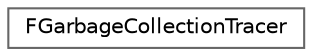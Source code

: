 digraph "Graphical Class Hierarchy"
{
 // INTERACTIVE_SVG=YES
 // LATEX_PDF_SIZE
  bgcolor="transparent";
  edge [fontname=Helvetica,fontsize=10,labelfontname=Helvetica,labelfontsize=10];
  node [fontname=Helvetica,fontsize=10,shape=box,height=0.2,width=0.4];
  rankdir="LR";
  Node0 [id="Node000000",label="FGarbageCollectionTracer",height=0.2,width=0.4,color="grey40", fillcolor="white", style="filled",URL="$d5/d06/classFGarbageCollectionTracer.html",tooltip="Interface to allow external systems to trace additional object references, used for bridging GCs."];
}
